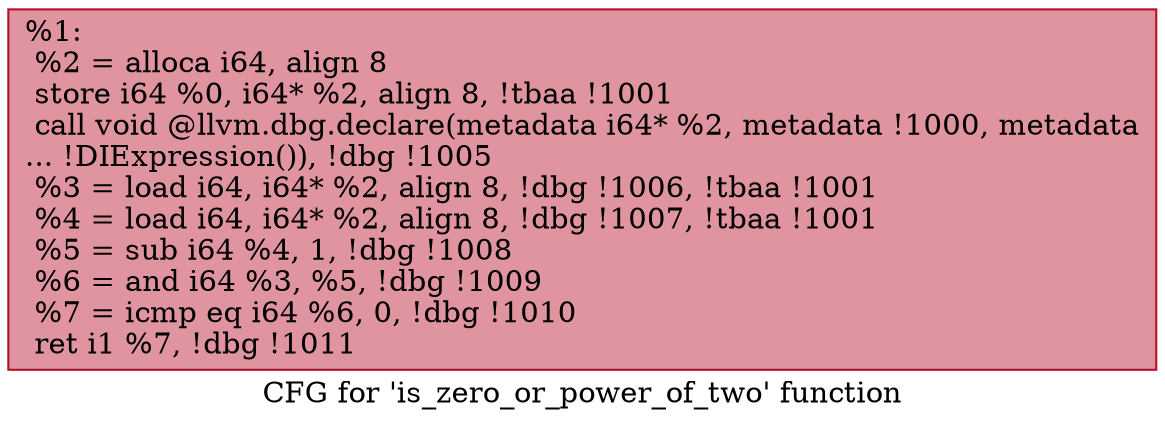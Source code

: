digraph "CFG for 'is_zero_or_power_of_two' function" {
	label="CFG for 'is_zero_or_power_of_two' function";

	Node0x239c8f0 [shape=record,color="#b70d28ff", style=filled, fillcolor="#b70d2870",label="{%1:\l  %2 = alloca i64, align 8\l  store i64 %0, i64* %2, align 8, !tbaa !1001\l  call void @llvm.dbg.declare(metadata i64* %2, metadata !1000, metadata\l... !DIExpression()), !dbg !1005\l  %3 = load i64, i64* %2, align 8, !dbg !1006, !tbaa !1001\l  %4 = load i64, i64* %2, align 8, !dbg !1007, !tbaa !1001\l  %5 = sub i64 %4, 1, !dbg !1008\l  %6 = and i64 %3, %5, !dbg !1009\l  %7 = icmp eq i64 %6, 0, !dbg !1010\l  ret i1 %7, !dbg !1011\l}"];
}
